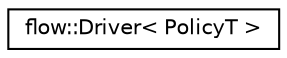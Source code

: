 digraph "Graphical Class Hierarchy"
{
 // LATEX_PDF_SIZE
  edge [fontname="Helvetica",fontsize="10",labelfontname="Helvetica",labelfontsize="10"];
  node [fontname="Helvetica",fontsize="10",shape=record];
  rankdir="LR";
  Node0 [label="flow::Driver\< PolicyT \>",height=0.2,width=0.4,color="black", fillcolor="white", style="filled",URL="$classflow_1_1_driver.html",tooltip="CRTP-base for Driver input-capture policies."];
}
